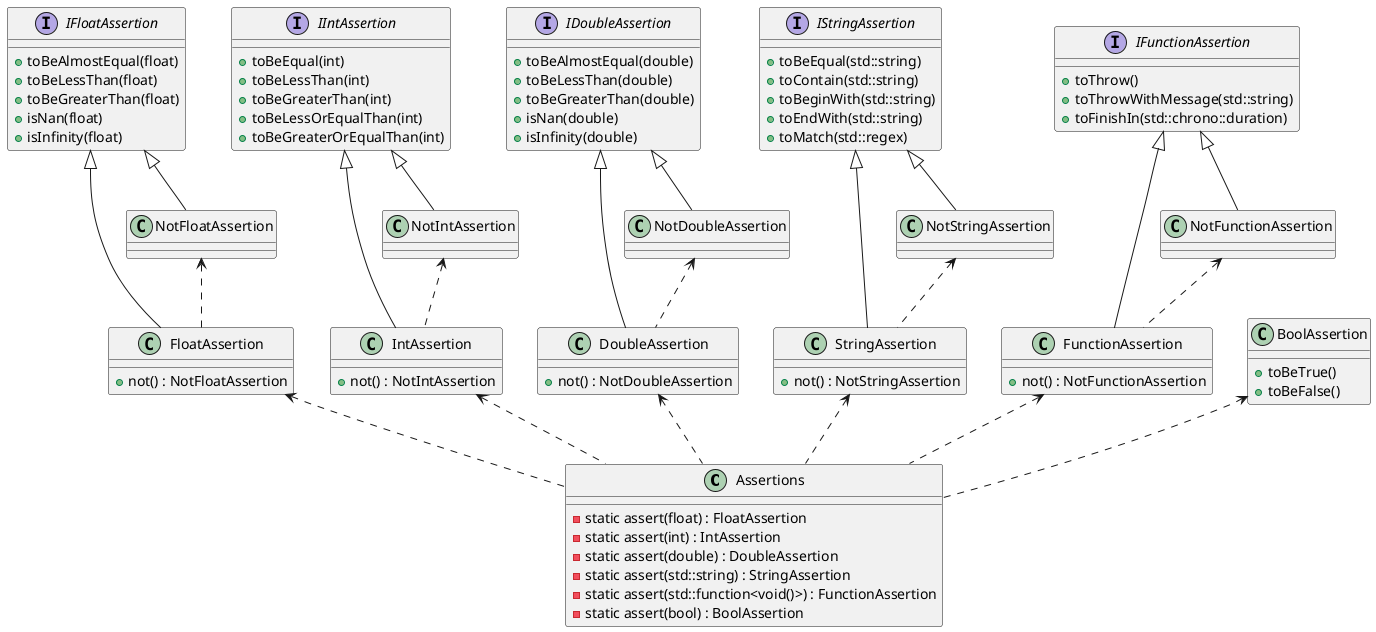 @startuml

class Assertions {
    - static assert(float) : FloatAssertion 
    - static assert(int) : IntAssertion
    - static assert(double) : DoubleAssertion
    - static assert(std::string) : StringAssertion
    - static assert(std::function<void()>) : FunctionAssertion
    - static assert(bool) : BoolAssertion
}

interface IFloatAssertion {
    + toBeAlmostEqual(float)
    + toBeLessThan(float)
    + toBeGreaterThan(float)
    + isNan(float)
    + isInfinity(float)
}

class FloatAssertion {
    + not() : NotFloatAssertion
}

class NotFloatAssertion {
}

interface IIntAssertion {
    + toBeEqual(int)
    + toBeLessThan(int)
    + toBeGreaterThan(int)
    + toBeLessOrEqualThan(int)
    + toBeGreaterOrEqualThan(int)
}

class IntAssertion {
    + not() : NotIntAssertion
}

class NotIntAssertion {
}

interface IDoubleAssertion {
    + toBeAlmostEqual(double)
    + toBeLessThan(double)
    + toBeGreaterThan(double)
    + isNan(double)
    + isInfinity(double)
}

class DoubleAssertion {
    + not() : NotDoubleAssertion
}

class NotDoubleAssertion {
}

interface IStringAssertion {
    + toBeEqual(std::string)
    + toContain(std::string)
    + toBeginWith(std::string)
    + toEndWith(std::string)
    + toMatch(std::regex)
}

class StringAssertion {
    + not() : NotStringAssertion
}

class NotStringAssertion {
}

interface IFunctionAssertion {
    + toThrow()
    + toThrowWithMessage(std::string)
    + toFinishIn(std::chrono::duration)
}

class FunctionAssertion {
    + not() : NotFunctionAssertion
}

class NotFunctionAssertion {
}

class BoolAssertion {
    + toBeTrue()
    + toBeFalse()
}

FloatAssertion <.. Assertions
IntAssertion <.. Assertions
DoubleAssertion <.. Assertions
StringAssertion <.. Assertions
FunctionAssertion <.. Assertions
BoolAssertion <.. Assertions

IFloatAssertion <|-- FloatAssertion
IFloatAssertion <|-- NotFloatAssertion
NotFloatAssertion <.. FloatAssertion

IIntAssertion <|-- IntAssertion
IIntAssertion <|-- NotIntAssertion
NotIntAssertion <.. IntAssertion

IStringAssertion <|-- StringAssertion
IStringAssertion <|-- NotStringAssertion
NotStringAssertion <.. StringAssertion

IDoubleAssertion <|-- DoubleAssertion
IDoubleAssertion <|-- NotDoubleAssertion
NotDoubleAssertion <.. DoubleAssertion

IFunctionAssertion <|-- FunctionAssertion
IFunctionAssertion <|-- NotFunctionAssertion
NotFunctionAssertion <.. FunctionAssertion

@enduml